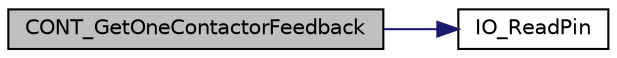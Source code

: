 digraph "CONT_GetOneContactorFeedback"
{
  edge [fontname="Helvetica",fontsize="10",labelfontname="Helvetica",labelfontsize="10"];
  node [fontname="Helvetica",fontsize="10",shape=record];
  rankdir="LR";
  Node77 [label="CONT_GetOneContactorFeedback",height=0.2,width=0.4,color="black", fillcolor="grey75", style="filled", fontcolor="black"];
  Node77 -> Node78 [color="midnightblue",fontsize="10",style="solid",fontname="Helvetica"];
  Node78 [label="IO_ReadPin",height=0.2,width=0.4,color="black", fillcolor="white", style="filled",URL="$io_8c.html#aa0f7f326f4e3dc599c3e47be410a460b",tooltip="Returns the state of a pin. "];
}
